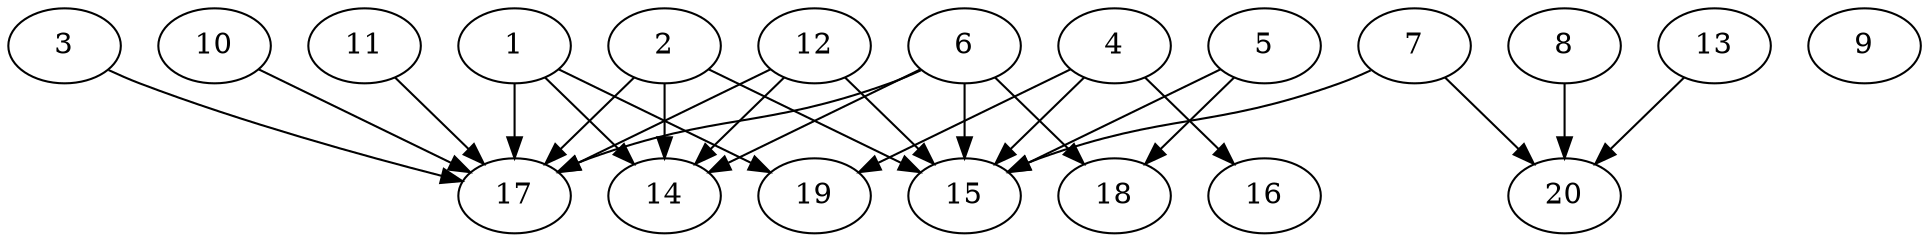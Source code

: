 // DAG automatically generated by daggen at Thu Oct  3 13:58:43 2019
// ./daggen --dot -n 20 --ccr 0.3 --fat 0.9 --regular 0.5 --density 0.6 --mindata 5242880 --maxdata 52428800 
digraph G {
  1 [size="89678507", alpha="0.20", expect_size="26903552"] 
  1 -> 14 [size ="26903552"]
  1 -> 17 [size ="26903552"]
  1 -> 19 [size ="26903552"]
  2 [size="172974080", alpha="0.04", expect_size="51892224"] 
  2 -> 14 [size ="51892224"]
  2 -> 15 [size ="51892224"]
  2 -> 17 [size ="51892224"]
  3 [size="92511573", alpha="0.09", expect_size="27753472"] 
  3 -> 17 [size ="27753472"]
  4 [size="161723733", alpha="0.00", expect_size="48517120"] 
  4 -> 15 [size ="48517120"]
  4 -> 16 [size ="48517120"]
  4 -> 19 [size ="48517120"]
  5 [size="53985280", alpha="0.04", expect_size="16195584"] 
  5 -> 15 [size ="16195584"]
  5 -> 18 [size ="16195584"]
  6 [size="102440960", alpha="0.06", expect_size="30732288"] 
  6 -> 14 [size ="30732288"]
  6 -> 15 [size ="30732288"]
  6 -> 17 [size ="30732288"]
  6 -> 18 [size ="30732288"]
  7 [size="139383467", alpha="0.17", expect_size="41815040"] 
  7 -> 15 [size ="41815040"]
  7 -> 20 [size ="41815040"]
  8 [size="116019200", alpha="0.00", expect_size="34805760"] 
  8 -> 20 [size ="34805760"]
  9 [size="33184427", alpha="0.16", expect_size="9955328"] 
  10 [size="103021227", alpha="0.05", expect_size="30906368"] 
  10 -> 17 [size ="30906368"]
  11 [size="80220160", alpha="0.08", expect_size="24066048"] 
  11 -> 17 [size ="24066048"]
  12 [size="79387307", alpha="0.06", expect_size="23816192"] 
  12 -> 14 [size ="23816192"]
  12 -> 15 [size ="23816192"]
  12 -> 17 [size ="23816192"]
  13 [size="111851520", alpha="0.16", expect_size="33555456"] 
  13 -> 20 [size ="33555456"]
  14 [size="22050133", alpha="0.03", expect_size="6615040"] 
  15 [size="23801173", alpha="0.14", expect_size="7140352"] 
  16 [size="55572480", alpha="0.13", expect_size="16671744"] 
  17 [size="99833173", alpha="0.17", expect_size="29949952"] 
  18 [size="76957013", alpha="0.18", expect_size="23087104"] 
  19 [size="79032320", alpha="0.00", expect_size="23709696"] 
  20 [size="49274880", alpha="0.08", expect_size="14782464"] 
}
